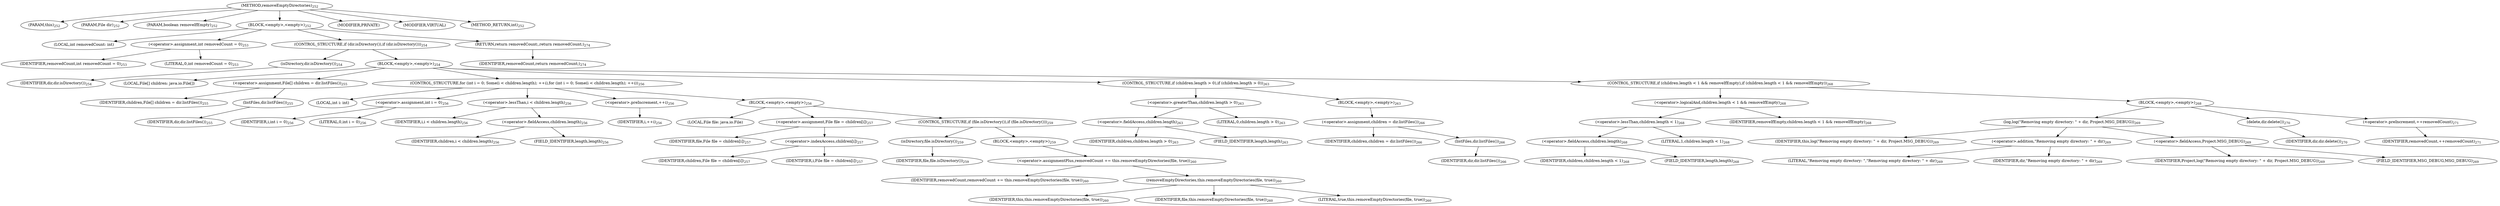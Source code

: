 digraph "removeEmptyDirectories" {  
"406" [label = <(METHOD,removeEmptyDirectories)<SUB>252</SUB>> ]
"27" [label = <(PARAM,this)<SUB>252</SUB>> ]
"407" [label = <(PARAM,File dir)<SUB>252</SUB>> ]
"408" [label = <(PARAM,boolean removeIfEmpty)<SUB>252</SUB>> ]
"409" [label = <(BLOCK,&lt;empty&gt;,&lt;empty&gt;)<SUB>252</SUB>> ]
"410" [label = <(LOCAL,int removedCount: int)> ]
"411" [label = <(&lt;operator&gt;.assignment,int removedCount = 0)<SUB>253</SUB>> ]
"412" [label = <(IDENTIFIER,removedCount,int removedCount = 0)<SUB>253</SUB>> ]
"413" [label = <(LITERAL,0,int removedCount = 0)<SUB>253</SUB>> ]
"414" [label = <(CONTROL_STRUCTURE,if (dir.isDirectory()),if (dir.isDirectory()))<SUB>254</SUB>> ]
"415" [label = <(isDirectory,dir.isDirectory())<SUB>254</SUB>> ]
"416" [label = <(IDENTIFIER,dir,dir.isDirectory())<SUB>254</SUB>> ]
"417" [label = <(BLOCK,&lt;empty&gt;,&lt;empty&gt;)<SUB>254</SUB>> ]
"418" [label = <(LOCAL,File[] children: java.io.File[])> ]
"419" [label = <(&lt;operator&gt;.assignment,File[] children = dir.listFiles())<SUB>255</SUB>> ]
"420" [label = <(IDENTIFIER,children,File[] children = dir.listFiles())<SUB>255</SUB>> ]
"421" [label = <(listFiles,dir.listFiles())<SUB>255</SUB>> ]
"422" [label = <(IDENTIFIER,dir,dir.listFiles())<SUB>255</SUB>> ]
"423" [label = <(CONTROL_STRUCTURE,for (int i = 0; Some(i &lt; children.length); ++i),for (int i = 0; Some(i &lt; children.length); ++i))<SUB>256</SUB>> ]
"424" [label = <(LOCAL,int i: int)> ]
"425" [label = <(&lt;operator&gt;.assignment,int i = 0)<SUB>256</SUB>> ]
"426" [label = <(IDENTIFIER,i,int i = 0)<SUB>256</SUB>> ]
"427" [label = <(LITERAL,0,int i = 0)<SUB>256</SUB>> ]
"428" [label = <(&lt;operator&gt;.lessThan,i &lt; children.length)<SUB>256</SUB>> ]
"429" [label = <(IDENTIFIER,i,i &lt; children.length)<SUB>256</SUB>> ]
"430" [label = <(&lt;operator&gt;.fieldAccess,children.length)<SUB>256</SUB>> ]
"431" [label = <(IDENTIFIER,children,i &lt; children.length)<SUB>256</SUB>> ]
"432" [label = <(FIELD_IDENTIFIER,length,length)<SUB>256</SUB>> ]
"433" [label = <(&lt;operator&gt;.preIncrement,++i)<SUB>256</SUB>> ]
"434" [label = <(IDENTIFIER,i,++i)<SUB>256</SUB>> ]
"435" [label = <(BLOCK,&lt;empty&gt;,&lt;empty&gt;)<SUB>256</SUB>> ]
"436" [label = <(LOCAL,File file: java.io.File)> ]
"437" [label = <(&lt;operator&gt;.assignment,File file = children[i])<SUB>257</SUB>> ]
"438" [label = <(IDENTIFIER,file,File file = children[i])<SUB>257</SUB>> ]
"439" [label = <(&lt;operator&gt;.indexAccess,children[i])<SUB>257</SUB>> ]
"440" [label = <(IDENTIFIER,children,File file = children[i])<SUB>257</SUB>> ]
"441" [label = <(IDENTIFIER,i,File file = children[i])<SUB>257</SUB>> ]
"442" [label = <(CONTROL_STRUCTURE,if (file.isDirectory()),if (file.isDirectory()))<SUB>259</SUB>> ]
"443" [label = <(isDirectory,file.isDirectory())<SUB>259</SUB>> ]
"444" [label = <(IDENTIFIER,file,file.isDirectory())<SUB>259</SUB>> ]
"445" [label = <(BLOCK,&lt;empty&gt;,&lt;empty&gt;)<SUB>259</SUB>> ]
"446" [label = <(&lt;operator&gt;.assignmentPlus,removedCount += this.removeEmptyDirectories(file, true))<SUB>260</SUB>> ]
"447" [label = <(IDENTIFIER,removedCount,removedCount += this.removeEmptyDirectories(file, true))<SUB>260</SUB>> ]
"448" [label = <(removeEmptyDirectories,this.removeEmptyDirectories(file, true))<SUB>260</SUB>> ]
"26" [label = <(IDENTIFIER,this,this.removeEmptyDirectories(file, true))<SUB>260</SUB>> ]
"449" [label = <(IDENTIFIER,file,this.removeEmptyDirectories(file, true))<SUB>260</SUB>> ]
"450" [label = <(LITERAL,true,this.removeEmptyDirectories(file, true))<SUB>260</SUB>> ]
"451" [label = <(CONTROL_STRUCTURE,if (children.length &gt; 0),if (children.length &gt; 0))<SUB>263</SUB>> ]
"452" [label = <(&lt;operator&gt;.greaterThan,children.length &gt; 0)<SUB>263</SUB>> ]
"453" [label = <(&lt;operator&gt;.fieldAccess,children.length)<SUB>263</SUB>> ]
"454" [label = <(IDENTIFIER,children,children.length &gt; 0)<SUB>263</SUB>> ]
"455" [label = <(FIELD_IDENTIFIER,length,length)<SUB>263</SUB>> ]
"456" [label = <(LITERAL,0,children.length &gt; 0)<SUB>263</SUB>> ]
"457" [label = <(BLOCK,&lt;empty&gt;,&lt;empty&gt;)<SUB>263</SUB>> ]
"458" [label = <(&lt;operator&gt;.assignment,children = dir.listFiles())<SUB>266</SUB>> ]
"459" [label = <(IDENTIFIER,children,children = dir.listFiles())<SUB>266</SUB>> ]
"460" [label = <(listFiles,dir.listFiles())<SUB>266</SUB>> ]
"461" [label = <(IDENTIFIER,dir,dir.listFiles())<SUB>266</SUB>> ]
"462" [label = <(CONTROL_STRUCTURE,if (children.length &lt; 1 &amp;&amp; removeIfEmpty),if (children.length &lt; 1 &amp;&amp; removeIfEmpty))<SUB>268</SUB>> ]
"463" [label = <(&lt;operator&gt;.logicalAnd,children.length &lt; 1 &amp;&amp; removeIfEmpty)<SUB>268</SUB>> ]
"464" [label = <(&lt;operator&gt;.lessThan,children.length &lt; 1)<SUB>268</SUB>> ]
"465" [label = <(&lt;operator&gt;.fieldAccess,children.length)<SUB>268</SUB>> ]
"466" [label = <(IDENTIFIER,children,children.length &lt; 1)<SUB>268</SUB>> ]
"467" [label = <(FIELD_IDENTIFIER,length,length)<SUB>268</SUB>> ]
"468" [label = <(LITERAL,1,children.length &lt; 1)<SUB>268</SUB>> ]
"469" [label = <(IDENTIFIER,removeIfEmpty,children.length &lt; 1 &amp;&amp; removeIfEmpty)<SUB>268</SUB>> ]
"470" [label = <(BLOCK,&lt;empty&gt;,&lt;empty&gt;)<SUB>268</SUB>> ]
"471" [label = <(log,log(&quot;Removing empty directory: &quot; + dir, Project.MSG_DEBUG))<SUB>269</SUB>> ]
"28" [label = <(IDENTIFIER,this,log(&quot;Removing empty directory: &quot; + dir, Project.MSG_DEBUG))<SUB>269</SUB>> ]
"472" [label = <(&lt;operator&gt;.addition,&quot;Removing empty directory: &quot; + dir)<SUB>269</SUB>> ]
"473" [label = <(LITERAL,&quot;Removing empty directory: &quot;,&quot;Removing empty directory: &quot; + dir)<SUB>269</SUB>> ]
"474" [label = <(IDENTIFIER,dir,&quot;Removing empty directory: &quot; + dir)<SUB>269</SUB>> ]
"475" [label = <(&lt;operator&gt;.fieldAccess,Project.MSG_DEBUG)<SUB>269</SUB>> ]
"476" [label = <(IDENTIFIER,Project,log(&quot;Removing empty directory: &quot; + dir, Project.MSG_DEBUG))<SUB>269</SUB>> ]
"477" [label = <(FIELD_IDENTIFIER,MSG_DEBUG,MSG_DEBUG)<SUB>269</SUB>> ]
"478" [label = <(delete,dir.delete())<SUB>270</SUB>> ]
"479" [label = <(IDENTIFIER,dir,dir.delete())<SUB>270</SUB>> ]
"480" [label = <(&lt;operator&gt;.preIncrement,++removedCount)<SUB>271</SUB>> ]
"481" [label = <(IDENTIFIER,removedCount,++removedCount)<SUB>271</SUB>> ]
"482" [label = <(RETURN,return removedCount;,return removedCount;)<SUB>274</SUB>> ]
"483" [label = <(IDENTIFIER,removedCount,return removedCount;)<SUB>274</SUB>> ]
"484" [label = <(MODIFIER,PRIVATE)> ]
"485" [label = <(MODIFIER,VIRTUAL)> ]
"486" [label = <(METHOD_RETURN,int)<SUB>252</SUB>> ]
  "406" -> "27" 
  "406" -> "407" 
  "406" -> "408" 
  "406" -> "409" 
  "406" -> "484" 
  "406" -> "485" 
  "406" -> "486" 
  "409" -> "410" 
  "409" -> "411" 
  "409" -> "414" 
  "409" -> "482" 
  "411" -> "412" 
  "411" -> "413" 
  "414" -> "415" 
  "414" -> "417" 
  "415" -> "416" 
  "417" -> "418" 
  "417" -> "419" 
  "417" -> "423" 
  "417" -> "451" 
  "417" -> "462" 
  "419" -> "420" 
  "419" -> "421" 
  "421" -> "422" 
  "423" -> "424" 
  "423" -> "425" 
  "423" -> "428" 
  "423" -> "433" 
  "423" -> "435" 
  "425" -> "426" 
  "425" -> "427" 
  "428" -> "429" 
  "428" -> "430" 
  "430" -> "431" 
  "430" -> "432" 
  "433" -> "434" 
  "435" -> "436" 
  "435" -> "437" 
  "435" -> "442" 
  "437" -> "438" 
  "437" -> "439" 
  "439" -> "440" 
  "439" -> "441" 
  "442" -> "443" 
  "442" -> "445" 
  "443" -> "444" 
  "445" -> "446" 
  "446" -> "447" 
  "446" -> "448" 
  "448" -> "26" 
  "448" -> "449" 
  "448" -> "450" 
  "451" -> "452" 
  "451" -> "457" 
  "452" -> "453" 
  "452" -> "456" 
  "453" -> "454" 
  "453" -> "455" 
  "457" -> "458" 
  "458" -> "459" 
  "458" -> "460" 
  "460" -> "461" 
  "462" -> "463" 
  "462" -> "470" 
  "463" -> "464" 
  "463" -> "469" 
  "464" -> "465" 
  "464" -> "468" 
  "465" -> "466" 
  "465" -> "467" 
  "470" -> "471" 
  "470" -> "478" 
  "470" -> "480" 
  "471" -> "28" 
  "471" -> "472" 
  "471" -> "475" 
  "472" -> "473" 
  "472" -> "474" 
  "475" -> "476" 
  "475" -> "477" 
  "478" -> "479" 
  "480" -> "481" 
  "482" -> "483" 
}
